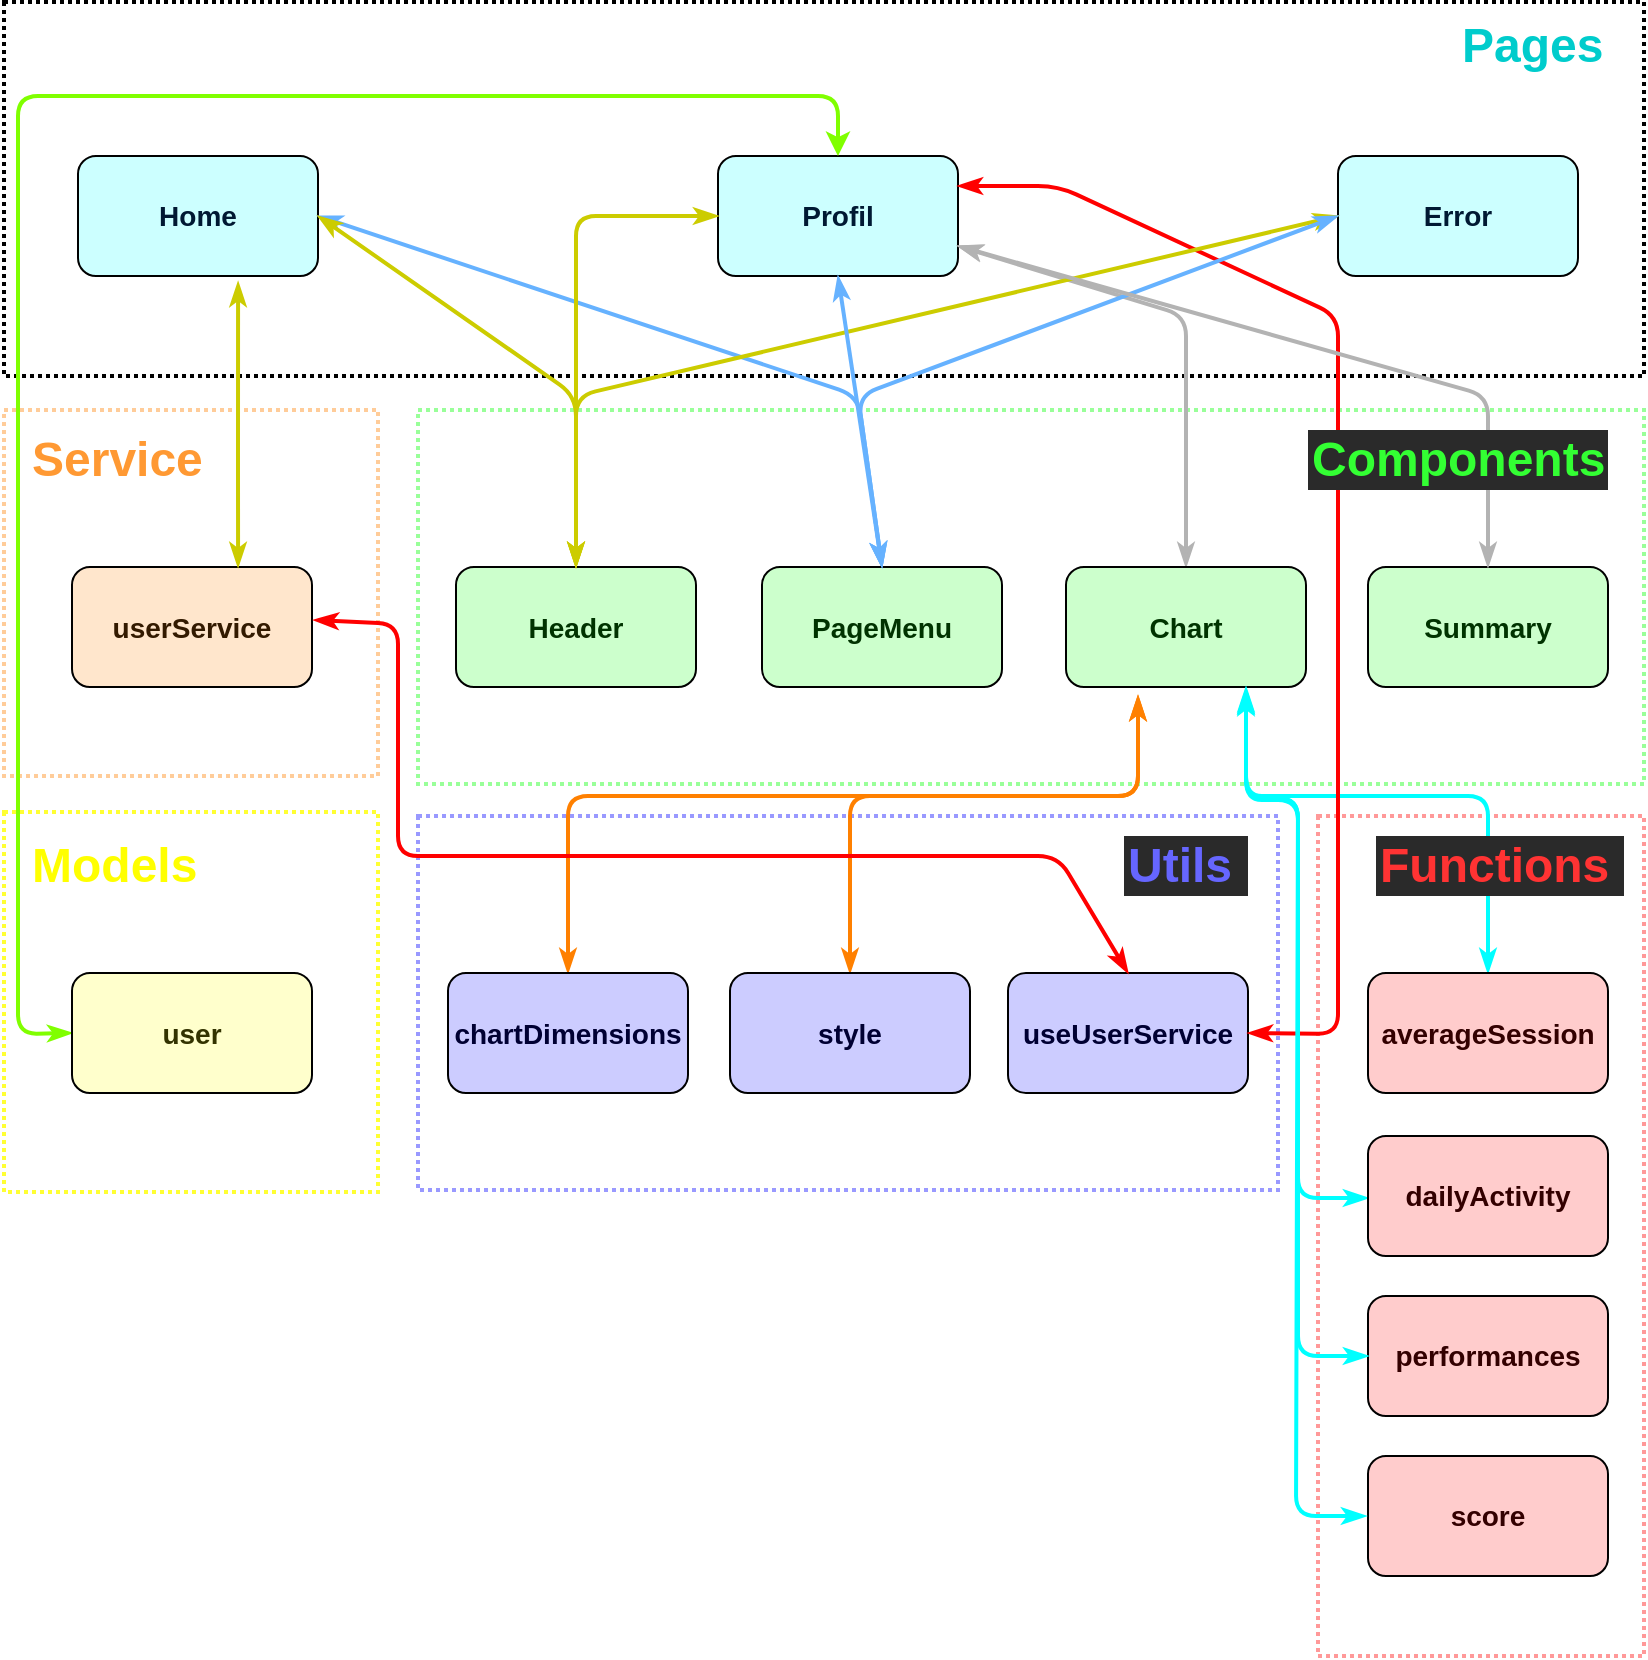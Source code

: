 <mxfile>
    <diagram id="Mwg1lfVXFPrMQnLUmevX" name="Page-1">
        <mxGraphModel dx="1456" dy="763" grid="1" gridSize="10" guides="1" tooltips="1" connect="1" arrows="1" fold="1" page="1" pageScale="1" pageWidth="827" pageHeight="1169" math="0" shadow="0">
            <root>
                <mxCell id="0"/>
                <mxCell id="1" parent="0"/>
                <mxCell id="22" value="" style="rounded=0;whiteSpace=wrap;html=1;dashed=1;dashPattern=1 1;strokeWidth=2;strokeColor=#9999FF;" parent="1" vertex="1">
                    <mxGeometry x="210" y="410" width="430" height="187" as="geometry"/>
                </mxCell>
                <mxCell id="2" value="" style="rounded=0;whiteSpace=wrap;html=1;dashed=1;dashPattern=1 1;strokeWidth=2;" parent="1" vertex="1">
                    <mxGeometry x="3" y="3" width="820" height="187" as="geometry"/>
                </mxCell>
                <mxCell id="3" value="&lt;div&gt;&lt;span&gt;&lt;b&gt;&lt;font style=&quot;font-size: 24px&quot; color=&quot;#00cccc&quot;&gt;Pages&lt;/font&gt;&lt;/b&gt;&lt;/span&gt;&lt;/div&gt;" style="text;html=1;strokeColor=none;fillColor=none;align=left;verticalAlign=middle;whiteSpace=wrap;rounded=0;" parent="1" vertex="1">
                    <mxGeometry x="730" y="10" width="80" height="30" as="geometry"/>
                </mxCell>
                <mxCell id="4" value="&lt;font color=&quot;#001933&quot; style=&quot;font-size: 14px&quot;&gt;&lt;b&gt;Home&lt;/b&gt;&lt;/font&gt;" style="rounded=1;whiteSpace=wrap;html=1;fillColor=#CCFFFF;" parent="1" vertex="1">
                    <mxGeometry x="40" y="80" width="120" height="60" as="geometry"/>
                </mxCell>
                <mxCell id="5" value="&lt;font color=&quot;#001933&quot; style=&quot;font-size: 14px&quot;&gt;&lt;b&gt;Profil&lt;/b&gt;&lt;/font&gt;" style="rounded=1;whiteSpace=wrap;html=1;fillColor=#CCFFFF;" parent="1" vertex="1">
                    <mxGeometry x="360" y="80" width="120" height="60" as="geometry"/>
                </mxCell>
                <mxCell id="6" value="&lt;font color=&quot;#001933&quot; style=&quot;font-size: 14px&quot;&gt;&lt;b&gt;Error&lt;/b&gt;&lt;/font&gt;" style="rounded=1;whiteSpace=wrap;html=1;fillColor=#CCFFFF;" parent="1" vertex="1">
                    <mxGeometry x="670" y="80" width="120" height="60" as="geometry"/>
                </mxCell>
                <mxCell id="7" value="" style="rounded=0;whiteSpace=wrap;html=1;dashed=1;dashPattern=1 1;strokeWidth=2;strokeColor=#99FF99;" parent="1" vertex="1">
                    <mxGeometry x="210" y="207" width="613" height="187" as="geometry"/>
                </mxCell>
                <mxCell id="9" value="&lt;font style=&quot;font-size: 14px&quot; color=&quot;#003300&quot;&gt;&lt;b&gt;Header&lt;/b&gt;&lt;/font&gt;" style="rounded=1;whiteSpace=wrap;html=1;fillColor=#CCFFCC;" parent="1" vertex="1">
                    <mxGeometry x="229" y="285.5" width="120" height="60" as="geometry"/>
                </mxCell>
                <mxCell id="30" value="" style="edgeStyle=none;html=1;startArrow=classicThin;startFill=1;endArrow=classicThin;endFill=1;strokeWidth=2;exitX=0.5;exitY=0;exitDx=0;exitDy=0;strokeColor=#B3B3B3;entryX=1;entryY=0.75;entryDx=0;entryDy=0;" parent="1" source="10" edge="1" target="5">
                    <mxGeometry relative="1" as="geometry">
                        <mxPoint x="480" y="110" as="targetPoint"/>
                        <Array as="points">
                            <mxPoint x="594" y="160"/>
                        </Array>
                    </mxGeometry>
                </mxCell>
                <mxCell id="10" value="&lt;font style=&quot;font-size: 14px&quot; color=&quot;#003300&quot;&gt;&lt;b&gt;Chart&lt;/b&gt;&lt;/font&gt;" style="rounded=1;whiteSpace=wrap;html=1;fillColor=#CCFFCC;" parent="1" vertex="1">
                    <mxGeometry x="534" y="285.5" width="120" height="60" as="geometry"/>
                </mxCell>
                <mxCell id="34" style="edgeStyle=none;html=1;exitX=0.5;exitY=0;exitDx=0;exitDy=0;entryX=1;entryY=0.5;entryDx=0;entryDy=0;startArrow=classicThin;startFill=1;endArrow=classicThin;endFill=1;strokeWidth=2;strokeColor=#66B2FF;" parent="1" source="11" target="4" edge="1">
                    <mxGeometry relative="1" as="geometry">
                        <Array as="points">
                            <mxPoint x="430" y="200"/>
                        </Array>
                    </mxGeometry>
                </mxCell>
                <mxCell id="11" value="&lt;font style=&quot;font-size: 14px&quot; color=&quot;#003300&quot;&gt;&lt;b&gt;PageMenu&lt;/b&gt;&lt;/font&gt;" style="rounded=1;whiteSpace=wrap;html=1;fillColor=#CCFFCC;" parent="1" vertex="1">
                    <mxGeometry x="382" y="285.5" width="120" height="60" as="geometry"/>
                </mxCell>
                <mxCell id="12" value="&lt;font style=&quot;font-size: 14px&quot; color=&quot;#003300&quot;&gt;&lt;b&gt;Summary&lt;/b&gt;&lt;/font&gt;" style="rounded=1;whiteSpace=wrap;html=1;fillColor=#CCFFCC;" parent="1" vertex="1">
                    <mxGeometry x="685" y="285.5" width="120" height="60" as="geometry"/>
                </mxCell>
                <mxCell id="13" value="" style="rounded=0;whiteSpace=wrap;html=1;dashed=1;dashPattern=1 1;strokeWidth=2;strokeColor=#FFCC99;" parent="1" vertex="1">
                    <mxGeometry x="3" y="207" width="187" height="183" as="geometry"/>
                </mxCell>
                <mxCell id="14" value="&lt;div&gt;&lt;span&gt;&lt;b&gt;&lt;font style=&quot;font-size: 24px&quot; color=&quot;#ff9933&quot;&gt;Service&lt;/font&gt;&lt;/b&gt;&lt;/span&gt;&lt;/div&gt;" style="text;html=1;strokeColor=none;fillColor=none;align=left;verticalAlign=middle;whiteSpace=wrap;rounded=0;" parent="1" vertex="1">
                    <mxGeometry x="15" y="217" width="97" height="30" as="geometry"/>
                </mxCell>
                <mxCell id="15" value="&lt;font style=&quot;font-size: 14px&quot; color=&quot;#331a00&quot;&gt;&lt;b&gt;userService&lt;/b&gt;&lt;/font&gt;" style="rounded=1;whiteSpace=wrap;html=1;fillColor=#FFE6CC;" parent="1" vertex="1">
                    <mxGeometry x="37" y="285.5" width="120" height="60" as="geometry"/>
                </mxCell>
                <mxCell id="16" value="" style="rounded=0;whiteSpace=wrap;html=1;dashed=1;dashPattern=1 1;strokeWidth=2;strokeColor=#FF9999;" parent="1" vertex="1">
                    <mxGeometry x="660" y="410" width="163" height="420" as="geometry"/>
                </mxCell>
                <mxCell id="40" style="edgeStyle=none;html=1;exitX=0.5;exitY=0;exitDx=0;exitDy=0;entryX=0.75;entryY=1;entryDx=0;entryDy=0;startArrow=classicThin;startFill=1;endArrow=classicThin;endFill=1;strokeWidth=2;strokeColor=#00FFFF;" parent="1" edge="1">
                    <mxGeometry relative="1" as="geometry">
                        <mxPoint x="745" y="488.5" as="sourcePoint"/>
                        <mxPoint x="624" y="345.5" as="targetPoint"/>
                        <Array as="points">
                            <mxPoint x="745" y="400"/>
                            <mxPoint x="650" y="400"/>
                            <mxPoint x="624" y="400"/>
                        </Array>
                    </mxGeometry>
                </mxCell>
                <mxCell id="18" value="&lt;font style=&quot;font-size: 14px&quot; color=&quot;#330000&quot;&gt;&lt;b&gt;averageSession&lt;/b&gt;&lt;/font&gt;" style="rounded=1;whiteSpace=wrap;html=1;fillColor=#FFCCCC;" parent="1" vertex="1">
                    <mxGeometry x="685" y="488.5" width="120" height="60" as="geometry"/>
                </mxCell>
                <mxCell id="41" style="edgeStyle=none;html=1;exitX=0;exitY=0.5;exitDx=0;exitDy=0;entryX=0.75;entryY=1;entryDx=0;entryDy=0;startArrow=classicThin;startFill=1;endArrow=classicThin;endFill=1;strokeWidth=2;strokeColor=#00FFFF;" parent="1" edge="1">
                    <mxGeometry relative="1" as="geometry">
                        <Array as="points">
                            <mxPoint x="650" y="601"/>
                            <mxPoint x="650" y="401"/>
                            <mxPoint x="624" y="401"/>
                        </Array>
                        <mxPoint x="685" y="601" as="sourcePoint"/>
                        <mxPoint x="624" y="346.5" as="targetPoint"/>
                    </mxGeometry>
                </mxCell>
                <mxCell id="19" value="&lt;font style=&quot;font-size: 14px&quot; color=&quot;#330000&quot;&gt;&lt;b&gt;dailyActivity&lt;/b&gt;&lt;/font&gt;" style="rounded=1;whiteSpace=wrap;html=1;fillColor=#FFCCCC;" parent="1" vertex="1">
                    <mxGeometry x="685" y="570" width="120" height="60" as="geometry"/>
                </mxCell>
                <mxCell id="20" value="&lt;font style=&quot;font-size: 14px&quot; color=&quot;#330000&quot;&gt;&lt;b&gt;performances&lt;/b&gt;&lt;/font&gt;" style="rounded=1;whiteSpace=wrap;html=1;fillColor=#FFCCCC;" parent="1" vertex="1">
                    <mxGeometry x="685" y="650" width="120" height="60" as="geometry"/>
                </mxCell>
                <mxCell id="21" value="&lt;font style=&quot;font-size: 14px&quot; color=&quot;#330000&quot;&gt;&lt;b&gt;score&lt;/b&gt;&lt;/font&gt;" style="rounded=1;whiteSpace=wrap;html=1;fillColor=#FFCCCC;" parent="1" vertex="1">
                    <mxGeometry x="685" y="730" width="120" height="60" as="geometry"/>
                </mxCell>
                <mxCell id="39" style="edgeStyle=none;html=1;exitX=0.5;exitY=0;exitDx=0;exitDy=0;startArrow=classicThin;startFill=1;endArrow=classicThin;endFill=1;strokeWidth=2;strokeColor=#FF8000;" parent="1" source="24" edge="1">
                    <mxGeometry relative="1" as="geometry">
                        <mxPoint x="570" y="350" as="targetPoint"/>
                        <Array as="points">
                            <mxPoint x="285" y="400"/>
                            <mxPoint x="570" y="400"/>
                        </Array>
                    </mxGeometry>
                </mxCell>
                <mxCell id="24" value="&lt;font style=&quot;font-size: 14px&quot; color=&quot;#000033&quot;&gt;&lt;b&gt;chartDimensions&lt;/b&gt;&lt;/font&gt;" style="rounded=1;whiteSpace=wrap;html=1;fillColor=#CCCCFF;" parent="1" vertex="1">
                    <mxGeometry x="225" y="488.5" width="120" height="60" as="geometry"/>
                </mxCell>
                <mxCell id="25" value="&lt;font style=&quot;font-size: 14px&quot; color=&quot;#000033&quot;&gt;&lt;b&gt;useUserService&lt;/b&gt;&lt;/font&gt;" style="rounded=1;whiteSpace=wrap;html=1;fillColor=#CCCCFF;" parent="1" vertex="1">
                    <mxGeometry x="505" y="488.5" width="120" height="60" as="geometry"/>
                </mxCell>
                <mxCell id="38" style="edgeStyle=none;html=1;exitX=0.5;exitY=0;exitDx=0;exitDy=0;startArrow=classicThin;startFill=1;endArrow=classicThin;endFill=1;strokeWidth=2;strokeColor=#FF8000;" parent="1" source="26" edge="1">
                    <mxGeometry relative="1" as="geometry">
                        <Array as="points">
                            <mxPoint x="426" y="400"/>
                            <mxPoint x="570" y="400"/>
                        </Array>
                        <mxPoint x="570" y="350" as="targetPoint"/>
                    </mxGeometry>
                </mxCell>
                <mxCell id="26" value="&lt;font style=&quot;font-size: 14px&quot; color=&quot;#000033&quot;&gt;&lt;b&gt;style&lt;/b&gt;&lt;/font&gt;" style="rounded=1;whiteSpace=wrap;html=1;fillColor=#CCCCFF;" parent="1" vertex="1">
                    <mxGeometry x="366" y="488.5" width="120" height="60" as="geometry"/>
                </mxCell>
                <mxCell id="27" style="edgeStyle=none;html=1;entryX=0.692;entryY=0;entryDx=0;entryDy=0;entryPerimeter=0;exitX=0.667;exitY=1.05;exitDx=0;exitDy=0;exitPerimeter=0;strokeWidth=2;strokeColor=#CCCC00;endArrow=classicThin;endFill=1;startArrow=classicThin;startFill=1;" parent="1" source="4" target="15" edge="1">
                    <mxGeometry relative="1" as="geometry">
                        <Array as="points">
                            <mxPoint x="120" y="230"/>
                        </Array>
                    </mxGeometry>
                </mxCell>
                <mxCell id="28" style="edgeStyle=none;html=1;strokeWidth=2;endArrow=classicThin;endFill=1;startArrow=classicThin;startFill=1;exitX=1.008;exitY=0.375;exitDx=0;exitDy=0;exitPerimeter=0;entryX=0.5;entryY=0;entryDx=0;entryDy=0;strokeColor=#FF0000;" parent="1" target="25" edge="1">
                    <mxGeometry relative="1" as="geometry">
                        <mxPoint x="157.96" y="312" as="sourcePoint"/>
                        <mxPoint x="610" y="454" as="targetPoint"/>
                        <Array as="points">
                            <mxPoint x="200" y="314"/>
                            <mxPoint x="200" y="430"/>
                            <mxPoint x="530" y="430"/>
                        </Array>
                    </mxGeometry>
                </mxCell>
                <mxCell id="29" style="edgeStyle=none;html=1;exitX=1;exitY=0.25;exitDx=0;exitDy=0;entryX=1;entryY=0.5;entryDx=0;entryDy=0;startArrow=classicThin;startFill=1;endArrow=classicThin;endFill=1;strokeWidth=2;strokeColor=#FF0000;" parent="1" source="5" target="25" edge="1">
                    <mxGeometry relative="1" as="geometry">
                        <Array as="points">
                            <mxPoint x="530" y="95"/>
                            <mxPoint x="670" y="160"/>
                            <mxPoint x="670" y="519"/>
                        </Array>
                    </mxGeometry>
                </mxCell>
                <mxCell id="31" style="edgeStyle=none;html=1;exitX=1;exitY=0.5;exitDx=0;exitDy=0;entryX=0.5;entryY=0;entryDx=0;entryDy=0;startArrow=classicThin;startFill=1;endArrow=classicThin;endFill=1;strokeColor=#CCCC00;strokeWidth=2;" parent="1" source="4" target="9" edge="1">
                    <mxGeometry relative="1" as="geometry">
                        <Array as="points">
                            <mxPoint x="289" y="200"/>
                        </Array>
                    </mxGeometry>
                </mxCell>
                <mxCell id="32" style="edgeStyle=none;html=1;exitX=0;exitY=0.5;exitDx=0;exitDy=0;startArrow=classicThin;startFill=1;endArrow=classicThin;endFill=1;strokeWidth=2;entryX=0.5;entryY=0;entryDx=0;entryDy=0;strokeColor=#CCCC00;" parent="1" source="5" target="9" edge="1">
                    <mxGeometry relative="1" as="geometry">
                        <mxPoint x="300" y="290" as="targetPoint"/>
                        <Array as="points">
                            <mxPoint x="289" y="110"/>
                        </Array>
                    </mxGeometry>
                </mxCell>
                <mxCell id="33" style="edgeStyle=none;html=1;exitX=0;exitY=0.5;exitDx=0;exitDy=0;entryX=0.5;entryY=0;entryDx=0;entryDy=0;startArrow=classicThin;startFill=1;endArrow=classicThin;endFill=1;strokeWidth=2;strokeColor=#CCCC00;" parent="1" source="6" target="9" edge="1">
                    <mxGeometry relative="1" as="geometry">
                        <Array as="points">
                            <mxPoint x="289" y="200"/>
                        </Array>
                    </mxGeometry>
                </mxCell>
                <mxCell id="36" style="edgeStyle=none;html=1;exitX=0;exitY=0.5;exitDx=0;exitDy=0;startArrow=classicThin;startFill=1;endArrow=classicThin;endFill=1;strokeWidth=2;entryX=0.5;entryY=0;entryDx=0;entryDy=0;strokeColor=#66B2FF;" parent="1" source="6" target="11" edge="1">
                    <mxGeometry relative="1" as="geometry">
                        <mxPoint x="440" y="280" as="targetPoint"/>
                        <Array as="points">
                            <mxPoint x="430" y="200"/>
                        </Array>
                    </mxGeometry>
                </mxCell>
                <mxCell id="35" style="edgeStyle=none;html=1;entryX=0.5;entryY=0;entryDx=0;entryDy=0;startArrow=classicThin;startFill=1;endArrow=classicThin;endFill=1;strokeWidth=2;exitX=0.5;exitY=1;exitDx=0;exitDy=0;strokeColor=#66B2FF;" parent="1" source="5" target="11" edge="1">
                    <mxGeometry relative="1" as="geometry">
                        <mxPoint x="442" y="130" as="sourcePoint"/>
                    </mxGeometry>
                </mxCell>
                <mxCell id="37" style="edgeStyle=none;html=1;exitX=0.5;exitY=0;exitDx=0;exitDy=0;startArrow=classicThin;startFill=1;endArrow=classicThin;endFill=1;strokeWidth=2;strokeColor=#B3B3B3;entryX=1;entryY=0.75;entryDx=0;entryDy=0;" parent="1" source="12" target="5" edge="1">
                    <mxGeometry relative="1" as="geometry">
                        <Array as="points">
                            <mxPoint x="745" y="200"/>
                        </Array>
                        <mxPoint x="480" y="110" as="targetPoint"/>
                    </mxGeometry>
                </mxCell>
                <mxCell id="17" value="&lt;div&gt;&lt;span&gt;&lt;b&gt;&lt;font style=&quot;font-size: 24px&quot; color=&quot;#ff3333&quot;&gt;Functions&lt;/font&gt;&lt;/b&gt;&lt;/span&gt;&lt;/div&gt;" style="text;html=1;strokeColor=none;align=left;verticalAlign=middle;whiteSpace=wrap;rounded=0;fillColor=#2a2a2a;" parent="1" vertex="1">
                    <mxGeometry x="689" y="420" width="124" height="30" as="geometry"/>
                </mxCell>
                <mxCell id="42" style="edgeStyle=none;html=1;exitX=0;exitY=0.5;exitDx=0;exitDy=0;entryX=0.75;entryY=1;entryDx=0;entryDy=0;startArrow=classicThin;startFill=1;endArrow=classicThin;endFill=1;strokeWidth=2;strokeColor=#00FFFF;" parent="1" edge="1">
                    <mxGeometry relative="1" as="geometry">
                        <mxPoint x="685" y="680" as="sourcePoint"/>
                        <mxPoint x="624" y="347.5" as="targetPoint"/>
                        <Array as="points">
                            <mxPoint x="650" y="680"/>
                            <mxPoint x="650" y="402"/>
                            <mxPoint x="624" y="402"/>
                        </Array>
                    </mxGeometry>
                </mxCell>
                <mxCell id="43" style="edgeStyle=none;html=1;exitX=0;exitY=0.5;exitDx=0;exitDy=0;entryX=0.75;entryY=1;entryDx=0;entryDy=0;startArrow=classicThin;startFill=1;endArrow=classicThin;endFill=1;strokeWidth=2;strokeColor=#00FFFF;" parent="1" edge="1">
                    <mxGeometry relative="1" as="geometry">
                        <mxPoint x="684" y="760" as="sourcePoint"/>
                        <mxPoint x="624" y="346.5" as="targetPoint"/>
                        <Array as="points">
                            <mxPoint x="649" y="760"/>
                            <mxPoint x="650" y="401"/>
                            <mxPoint x="624" y="401"/>
                        </Array>
                    </mxGeometry>
                </mxCell>
                <mxCell id="8" value="&lt;div&gt;&lt;span&gt;&lt;b&gt;&lt;font style=&quot;font-size: 24px&quot; color=&quot;#33ff33&quot;&gt;Components&lt;/font&gt;&lt;/b&gt;&lt;/span&gt;&lt;/div&gt;" style="text;html=1;strokeColor=none;align=left;verticalAlign=middle;whiteSpace=wrap;rounded=0;fillColor=#2a2a2a;" parent="1" vertex="1">
                    <mxGeometry x="655" y="217" width="150" height="30" as="geometry"/>
                </mxCell>
                <mxCell id="23" value="&lt;div&gt;&lt;span&gt;&lt;b&gt;&lt;font style=&quot;font-size: 24px&quot; color=&quot;#6666ff&quot;&gt;Utils&lt;/font&gt;&lt;/b&gt;&lt;/span&gt;&lt;/div&gt;" style="text;html=1;strokeColor=none;align=left;verticalAlign=middle;whiteSpace=wrap;rounded=0;fillColor=#2a2a2a;" parent="1" vertex="1">
                    <mxGeometry x="563" y="420" width="62" height="30" as="geometry"/>
                </mxCell>
                <mxCell id="44" value="" style="rounded=0;whiteSpace=wrap;html=1;dashed=1;dashPattern=1 1;strokeWidth=2;strokeColor=#FFFF33;" vertex="1" parent="1">
                    <mxGeometry x="3" y="408" width="187" height="190" as="geometry"/>
                </mxCell>
                <mxCell id="45" value="&lt;div&gt;&lt;span&gt;&lt;b&gt;&lt;font style=&quot;font-size: 24px&quot; color=&quot;#ffff00&quot;&gt;Models&lt;/font&gt;&lt;/b&gt;&lt;/span&gt;&lt;/div&gt;" style="text;html=1;strokeColor=none;fillColor=none;align=left;verticalAlign=middle;whiteSpace=wrap;rounded=0;" vertex="1" parent="1">
                    <mxGeometry x="15" y="420" width="97" height="30" as="geometry"/>
                </mxCell>
                <mxCell id="47" style="edgeStyle=none;html=1;exitX=0;exitY=0.5;exitDx=0;exitDy=0;entryX=0.5;entryY=0;entryDx=0;entryDy=0;strokeWidth=2;startArrow=classicThin;startFill=1;strokeColor=#80FF00;" edge="1" parent="1" source="46" target="5">
                    <mxGeometry relative="1" as="geometry">
                        <Array as="points">
                            <mxPoint x="10" y="519"/>
                            <mxPoint x="10" y="50"/>
                            <mxPoint x="420" y="50"/>
                        </Array>
                    </mxGeometry>
                </mxCell>
                <mxCell id="46" value="&lt;font style=&quot;font-size: 14px&quot; color=&quot;#333300&quot;&gt;&lt;b&gt;user&lt;/b&gt;&lt;/font&gt;" style="rounded=1;whiteSpace=wrap;html=1;fillColor=#FFFFCC;" vertex="1" parent="1">
                    <mxGeometry x="37" y="488.5" width="120" height="60" as="geometry"/>
                </mxCell>
            </root>
        </mxGraphModel>
    </diagram>
</mxfile>